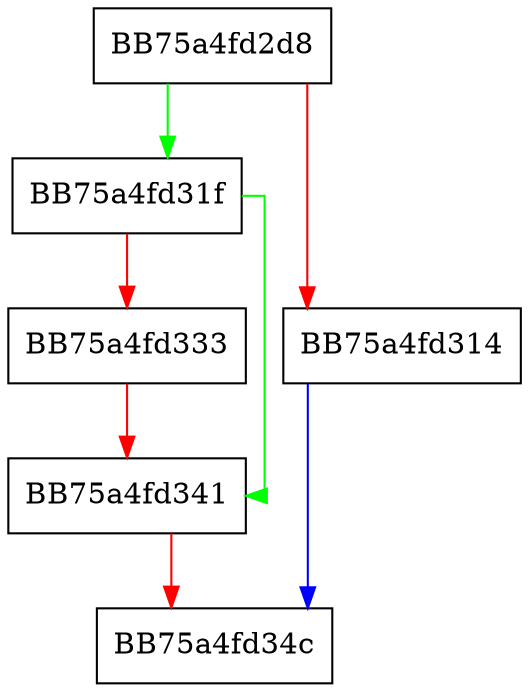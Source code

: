 digraph DlpIsJitPathExcluded {
  node [shape="box"];
  graph [splines=ortho];
  BB75a4fd2d8 -> BB75a4fd31f [color="green"];
  BB75a4fd2d8 -> BB75a4fd314 [color="red"];
  BB75a4fd314 -> BB75a4fd34c [color="blue"];
  BB75a4fd31f -> BB75a4fd341 [color="green"];
  BB75a4fd31f -> BB75a4fd333 [color="red"];
  BB75a4fd333 -> BB75a4fd341 [color="red"];
  BB75a4fd341 -> BB75a4fd34c [color="red"];
}